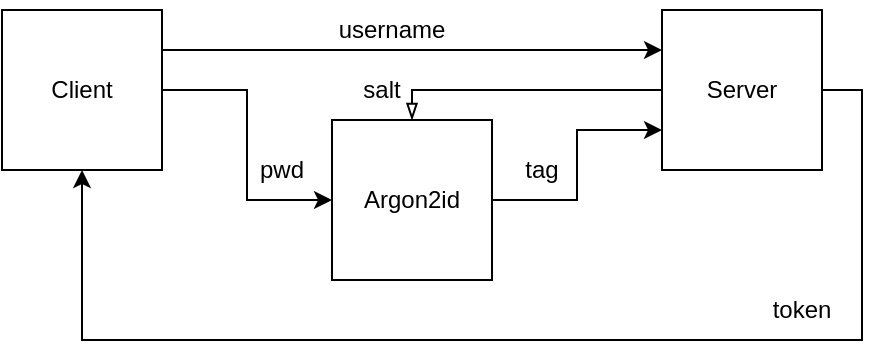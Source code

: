 <mxfile version="27.1.1">
  <diagram name="Page-1" id="DAU2VxzHk0diXhA6Bmyg">
    <mxGraphModel dx="794" dy="501" grid="1" gridSize="10" guides="1" tooltips="1" connect="1" arrows="1" fold="1" page="1" pageScale="1" pageWidth="827" pageHeight="1169" math="0" shadow="0">
      <root>
        <mxCell id="0" />
        <mxCell id="1" parent="0" />
        <mxCell id="XJsrxyfL8nZ8Z4VINQce-3" style="edgeStyle=orthogonalEdgeStyle;rounded=0;orthogonalLoop=1;jettySize=auto;html=1;exitX=1;exitY=0.25;exitDx=0;exitDy=0;entryX=0;entryY=0.25;entryDx=0;entryDy=0;" edge="1" parent="1" source="XJsrxyfL8nZ8Z4VINQce-1" target="XJsrxyfL8nZ8Z4VINQce-2">
          <mxGeometry relative="1" as="geometry" />
        </mxCell>
        <mxCell id="XJsrxyfL8nZ8Z4VINQce-15" style="edgeStyle=orthogonalEdgeStyle;rounded=0;orthogonalLoop=1;jettySize=auto;html=1;exitX=1;exitY=0.5;exitDx=0;exitDy=0;entryX=0;entryY=0.5;entryDx=0;entryDy=0;" edge="1" parent="1" source="XJsrxyfL8nZ8Z4VINQce-1" target="XJsrxyfL8nZ8Z4VINQce-5">
          <mxGeometry relative="1" as="geometry" />
        </mxCell>
        <mxCell id="XJsrxyfL8nZ8Z4VINQce-1" value="Client" style="whiteSpace=wrap;html=1;aspect=fixed;" vertex="1" parent="1">
          <mxGeometry x="10" y="115" width="80" height="80" as="geometry" />
        </mxCell>
        <mxCell id="XJsrxyfL8nZ8Z4VINQce-17" style="edgeStyle=orthogonalEdgeStyle;rounded=0;orthogonalLoop=1;jettySize=auto;html=1;exitX=1;exitY=0.5;exitDx=0;exitDy=0;entryX=0.5;entryY=1;entryDx=0;entryDy=0;" edge="1" parent="1" source="XJsrxyfL8nZ8Z4VINQce-2" target="XJsrxyfL8nZ8Z4VINQce-1">
          <mxGeometry relative="1" as="geometry">
            <Array as="points">
              <mxPoint x="440" y="155" />
              <mxPoint x="440" y="280" />
              <mxPoint x="50" y="280" />
            </Array>
          </mxGeometry>
        </mxCell>
        <mxCell id="XJsrxyfL8nZ8Z4VINQce-2" value="Server" style="whiteSpace=wrap;html=1;aspect=fixed;" vertex="1" parent="1">
          <mxGeometry x="340" y="115" width="80" height="80" as="geometry" />
        </mxCell>
        <mxCell id="XJsrxyfL8nZ8Z4VINQce-9" style="edgeStyle=orthogonalEdgeStyle;rounded=0;orthogonalLoop=1;jettySize=auto;html=1;entryX=0;entryY=0.5;entryDx=0;entryDy=0;startArrow=blockThin;startFill=0;endArrow=none;exitX=0.5;exitY=0;exitDx=0;exitDy=0;" edge="1" parent="1" source="XJsrxyfL8nZ8Z4VINQce-5" target="XJsrxyfL8nZ8Z4VINQce-2">
          <mxGeometry relative="1" as="geometry">
            <mxPoint x="245.0" y="195" as="sourcePoint" />
            <Array as="points">
              <mxPoint x="215" y="155" />
            </Array>
          </mxGeometry>
        </mxCell>
        <mxCell id="XJsrxyfL8nZ8Z4VINQce-8" style="edgeStyle=orthogonalEdgeStyle;rounded=0;orthogonalLoop=1;jettySize=auto;html=1;exitX=1;exitY=0.5;exitDx=0;exitDy=0;entryX=0;entryY=0.75;entryDx=0;entryDy=0;" edge="1" parent="1" source="XJsrxyfL8nZ8Z4VINQce-5" target="XJsrxyfL8nZ8Z4VINQce-2">
          <mxGeometry relative="1" as="geometry" />
        </mxCell>
        <mxCell id="XJsrxyfL8nZ8Z4VINQce-5" value="Argon2id" style="whiteSpace=wrap;html=1;aspect=fixed;" vertex="1" parent="1">
          <mxGeometry x="175" y="170" width="80" height="80" as="geometry" />
        </mxCell>
        <mxCell id="XJsrxyfL8nZ8Z4VINQce-10" value="username" style="text;html=1;align=center;verticalAlign=middle;whiteSpace=wrap;rounded=0;" vertex="1" parent="1">
          <mxGeometry x="175" y="110" width="60" height="30" as="geometry" />
        </mxCell>
        <mxCell id="XJsrxyfL8nZ8Z4VINQce-11" value="salt" style="text;html=1;align=center;verticalAlign=middle;whiteSpace=wrap;rounded=0;" vertex="1" parent="1">
          <mxGeometry x="170" y="140" width="60" height="30" as="geometry" />
        </mxCell>
        <mxCell id="XJsrxyfL8nZ8Z4VINQce-12" value="pwd" style="text;html=1;align=center;verticalAlign=middle;whiteSpace=wrap;rounded=0;" vertex="1" parent="1">
          <mxGeometry x="120" y="180" width="60" height="30" as="geometry" />
        </mxCell>
        <mxCell id="XJsrxyfL8nZ8Z4VINQce-13" value="tag" style="text;html=1;align=center;verticalAlign=middle;whiteSpace=wrap;rounded=0;" vertex="1" parent="1">
          <mxGeometry x="250" y="180" width="60" height="30" as="geometry" />
        </mxCell>
        <mxCell id="XJsrxyfL8nZ8Z4VINQce-18" value="token" style="text;html=1;align=center;verticalAlign=middle;whiteSpace=wrap;rounded=0;" vertex="1" parent="1">
          <mxGeometry x="380" y="250" width="60" height="30" as="geometry" />
        </mxCell>
      </root>
    </mxGraphModel>
  </diagram>
</mxfile>
